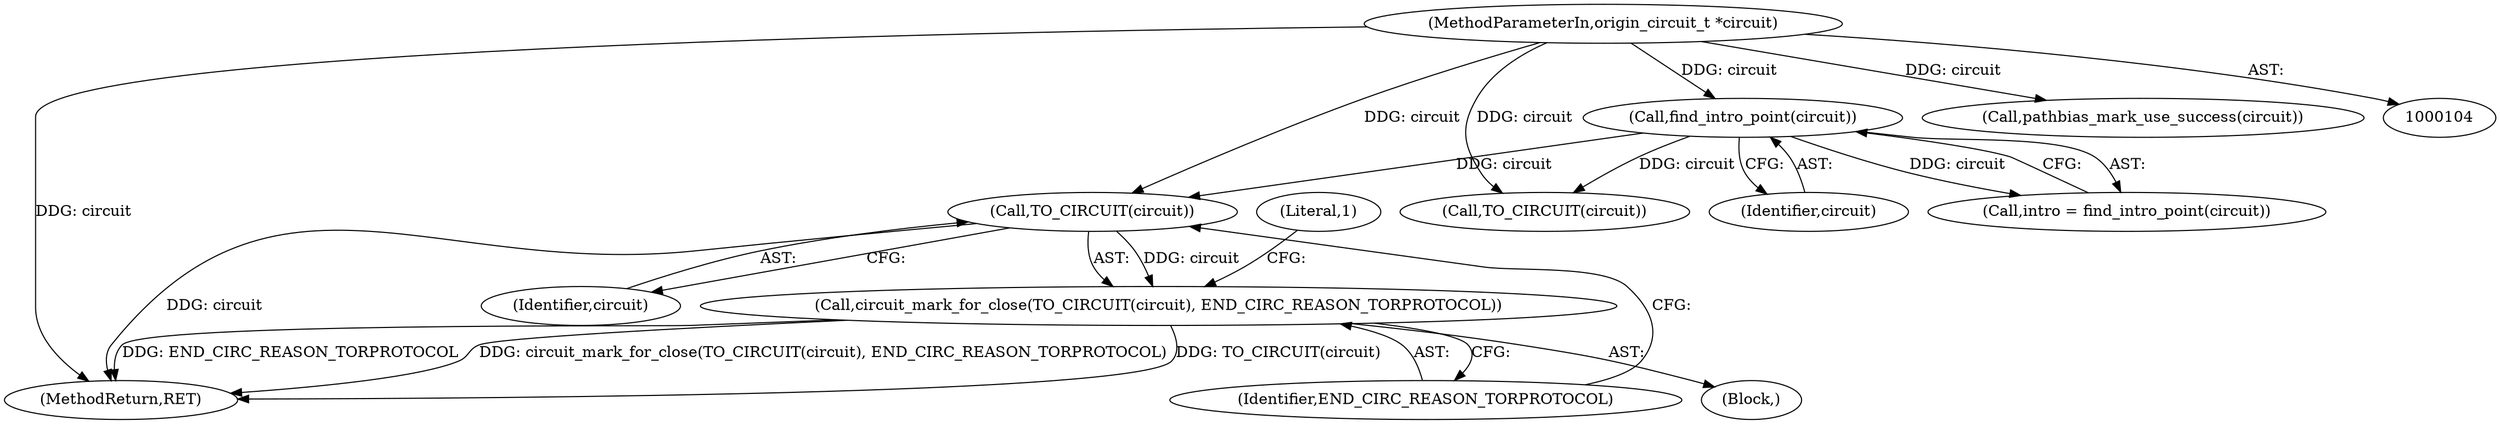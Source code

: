 digraph "0_tor_09ea89764a4d3a907808ed7d4fe42abfe64bd486@pointer" {
"1000225" [label="(Call,TO_CIRCUIT(circuit))"];
"1000166" [label="(Call,find_intro_point(circuit))"];
"1000105" [label="(MethodParameterIn,origin_circuit_t *circuit)"];
"1000224" [label="(Call,circuit_mark_for_close(TO_CIRCUIT(circuit), END_CIRC_REASON_TORPROTOCOL))"];
"1000230" [label="(Literal,1)"];
"1000166" [label="(Call,find_intro_point(circuit))"];
"1000219" [label="(Call,pathbias_mark_use_success(circuit))"];
"1000225" [label="(Call,TO_CIRCUIT(circuit))"];
"1000224" [label="(Call,circuit_mark_for_close(TO_CIRCUIT(circuit), END_CIRC_REASON_TORPROTOCOL))"];
"1000167" [label="(Identifier,circuit)"];
"1000198" [label="(Call,TO_CIRCUIT(circuit))"];
"1000227" [label="(Identifier,END_CIRC_REASON_TORPROTOCOL)"];
"1000108" [label="(Block,)"];
"1000105" [label="(MethodParameterIn,origin_circuit_t *circuit)"];
"1000164" [label="(Call,intro = find_intro_point(circuit))"];
"1000226" [label="(Identifier,circuit)"];
"1000231" [label="(MethodReturn,RET)"];
"1000225" -> "1000224"  [label="AST: "];
"1000225" -> "1000226"  [label="CFG: "];
"1000226" -> "1000225"  [label="AST: "];
"1000227" -> "1000225"  [label="CFG: "];
"1000225" -> "1000231"  [label="DDG: circuit"];
"1000225" -> "1000224"  [label="DDG: circuit"];
"1000166" -> "1000225"  [label="DDG: circuit"];
"1000105" -> "1000225"  [label="DDG: circuit"];
"1000166" -> "1000164"  [label="AST: "];
"1000166" -> "1000167"  [label="CFG: "];
"1000167" -> "1000166"  [label="AST: "];
"1000164" -> "1000166"  [label="CFG: "];
"1000166" -> "1000164"  [label="DDG: circuit"];
"1000105" -> "1000166"  [label="DDG: circuit"];
"1000166" -> "1000198"  [label="DDG: circuit"];
"1000105" -> "1000104"  [label="AST: "];
"1000105" -> "1000231"  [label="DDG: circuit"];
"1000105" -> "1000198"  [label="DDG: circuit"];
"1000105" -> "1000219"  [label="DDG: circuit"];
"1000224" -> "1000108"  [label="AST: "];
"1000224" -> "1000227"  [label="CFG: "];
"1000227" -> "1000224"  [label="AST: "];
"1000230" -> "1000224"  [label="CFG: "];
"1000224" -> "1000231"  [label="DDG: TO_CIRCUIT(circuit)"];
"1000224" -> "1000231"  [label="DDG: END_CIRC_REASON_TORPROTOCOL"];
"1000224" -> "1000231"  [label="DDG: circuit_mark_for_close(TO_CIRCUIT(circuit), END_CIRC_REASON_TORPROTOCOL)"];
}
